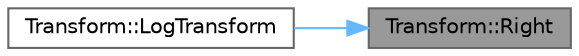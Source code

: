 digraph "Transform::Right"
{
 // LATEX_PDF_SIZE
  bgcolor="transparent";
  edge [fontname=Helvetica,fontsize=10,labelfontname=Helvetica,labelfontsize=10];
  node [fontname=Helvetica,fontsize=10,shape=box,height=0.2,width=0.4];
  rankdir="RL";
  Node1 [label="Transform::Right",height=0.2,width=0.4,color="gray40", fillcolor="grey60", style="filled", fontcolor="black",tooltip="Our local right vector"];
  Node1 -> Node2 [dir="back",color="steelblue1",style="solid"];
  Node2 [label="Transform::LogTransform",height=0.2,width=0.4,color="grey40", fillcolor="white", style="filled",URL="$class_transform.html#ac9c40f5472213803d5143a0fa0338c32",tooltip="Output the values of matrix"];
}
